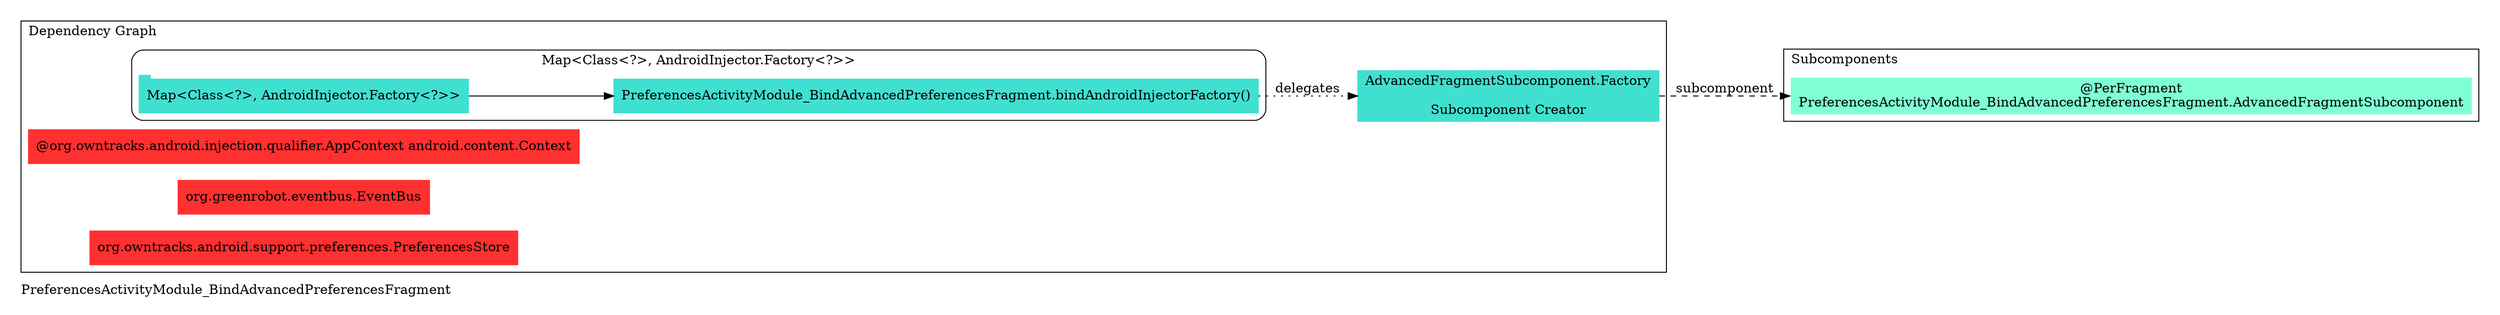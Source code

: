 digraph "org.owntracks.android.ui.preferences.PreferencesActivityModule_BindAdvancedPreferencesFragment" {
  graph [rankdir="LR", labeljust="l", label="PreferencesActivityModule_BindAdvancedPreferencesFragment", pad="0.2", compound="true"]
  node [shape="rectangle", style="filled", color="turquoise"]
  subgraph "cluster_Entry Points" {
    graph [labeljust="l", label="Entry Points"]
    node [shape="component", penwidth="2"]
  }
  subgraph "cluster_Dependency Graph" {
    graph [labeljust="l", label="Dependency Graph"]
    "17a8c014-7e20-42e6-8b86-d76f522fabcc" [label="PreferencesActivityModule_BindAdvancedPreferencesFragment.bindAndroidInjectorFactory()", color="turquoise"]
    "00263910-5129-4666-9eeb-e10b2f6ba466" [label="AdvancedFragmentSubcomponent.Factory\n\nSubcomponent Creator", color="turquoise"]
    "675a5f12-ac88-442b-a44b-8fd899e597e0" [label="@org.owntracks.android.injection.qualifier.AppContext android.content.Context", color="firebrick1"]
    "6dc200b4-b093-4c6d-b6a5-1d8624f5e1ad" [label="org.greenrobot.eventbus.EventBus", color="firebrick1"]
    "8b72e15f-e98e-4b46-8c5d-2ce934b469d3" [label="org.owntracks.android.support.preferences.PreferencesStore", color="firebrick1"]
    subgraph "cluster_Map<Class<?>, AndroidInjector.Factory<?>>" {
      graph [label="Map<Class<?>, AndroidInjector.Factory<?>>", labeljust="c", style="rounded", color="black"]
      "5dc512aa-c556-49fb-92a9-b92b6e3b1b5e" [label="Map<Class<?>, AndroidInjector.Factory<?>>", color="turquoise", shape="tab"]
      "17a8c014-7e20-42e6-8b86-d76f522fabcc" [label="PreferencesActivityModule_BindAdvancedPreferencesFragment.bindAndroidInjectorFactory()", color="turquoise"]
    }
  }
  subgraph "cluster_Subcomponents" {
    graph [labeljust="l", shape="folder", label="Subcomponents"]
    "7ad11beb-34f9-4f7b-a3b4-903968220017" [label="@PerFragment\nPreferencesActivityModule_BindAdvancedPreferencesFragment.AdvancedFragmentSubcomponent", href="full_org.owntracks.android.ui.preferences.PreferencesActivityModule_BindAdvancedPreferencesFragment.AdvancedFragmentSubcomponent.svg", color="aquamarine"]
  }
  "5dc512aa-c556-49fb-92a9-b92b6e3b1b5e" -> "17a8c014-7e20-42e6-8b86-d76f522fabcc"
  "17a8c014-7e20-42e6-8b86-d76f522fabcc" -> "00263910-5129-4666-9eeb-e10b2f6ba466" [style="dotted", label="delegates"]
  "00263910-5129-4666-9eeb-e10b2f6ba466" -> "7ad11beb-34f9-4f7b-a3b4-903968220017" [style="dashed", label="subcomponent", headport="w"]
}
